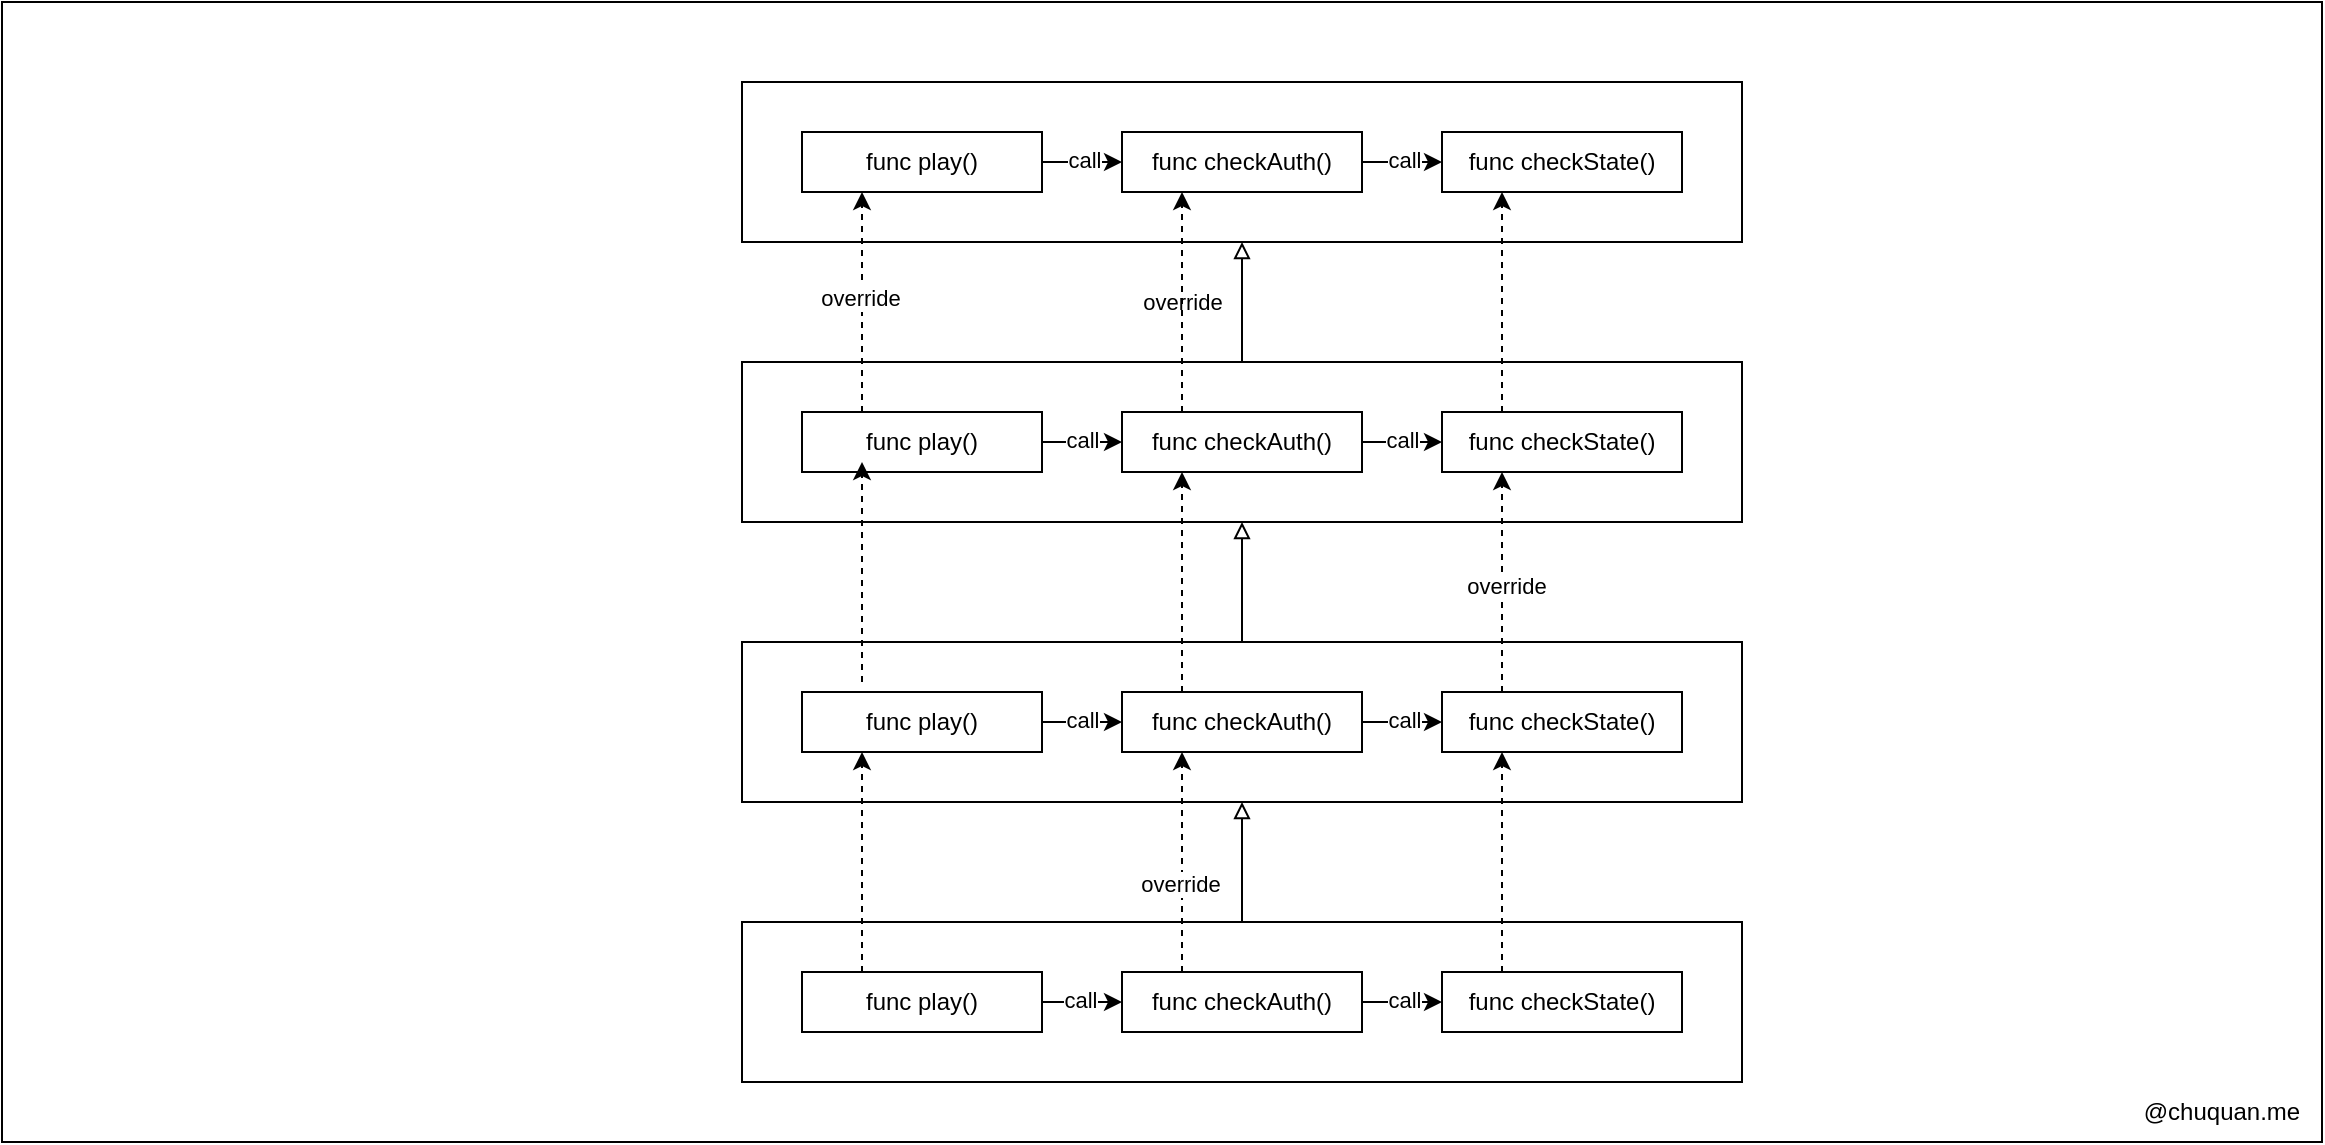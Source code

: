 <mxfile version="25.0.0">
  <diagram name="第 1 页" id="bqa-2jn6L2pMU1p-Z32V">
    <mxGraphModel dx="1930" dy="585" grid="1" gridSize="10" guides="1" tooltips="1" connect="1" arrows="1" fold="1" page="1" pageScale="1" pageWidth="827" pageHeight="1169" math="0" shadow="0">
      <root>
        <mxCell id="0" />
        <mxCell id="1" parent="0" />
        <mxCell id="6IuPJA_XsHMa66Y-vptG-59" value="" style="rounded=0;whiteSpace=wrap;html=1;fillColor=none;" vertex="1" parent="1">
          <mxGeometry x="-200" y="160" width="1160" height="570" as="geometry" />
        </mxCell>
        <mxCell id="6IuPJA_XsHMa66Y-vptG-39" style="edgeStyle=orthogonalEdgeStyle;rounded=0;orthogonalLoop=1;jettySize=auto;html=1;entryX=0.5;entryY=1;entryDx=0;entryDy=0;endArrow=block;endFill=0;" edge="1" parent="1" source="6IuPJA_XsHMa66Y-vptG-8" target="6IuPJA_XsHMa66Y-vptG-21">
          <mxGeometry relative="1" as="geometry" />
        </mxCell>
        <mxCell id="6IuPJA_XsHMa66Y-vptG-8" value="" style="rounded=0;whiteSpace=wrap;html=1;fillColor=none;" vertex="1" parent="1">
          <mxGeometry x="170" y="340" width="500" height="80" as="geometry" />
        </mxCell>
        <mxCell id="6IuPJA_XsHMa66Y-vptG-6" style="edgeStyle=orthogonalEdgeStyle;rounded=0;orthogonalLoop=1;jettySize=auto;html=1;entryX=0;entryY=0.5;entryDx=0;entryDy=0;" edge="1" parent="1" source="6IuPJA_XsHMa66Y-vptG-2" target="6IuPJA_XsHMa66Y-vptG-4">
          <mxGeometry relative="1" as="geometry" />
        </mxCell>
        <mxCell id="6IuPJA_XsHMa66Y-vptG-61" value="call" style="edgeLabel;html=1;align=center;verticalAlign=middle;resizable=0;points=[];" vertex="1" connectable="0" parent="6IuPJA_XsHMa66Y-vptG-6">
          <mxGeometry y="-2" relative="1" as="geometry">
            <mxPoint y="-3" as="offset" />
          </mxGeometry>
        </mxCell>
        <mxCell id="6IuPJA_XsHMa66Y-vptG-2" value="func play()" style="rounded=0;whiteSpace=wrap;html=1;" vertex="1" parent="1">
          <mxGeometry x="200" y="365" width="120" height="30" as="geometry" />
        </mxCell>
        <mxCell id="6IuPJA_XsHMa66Y-vptG-7" style="edgeStyle=orthogonalEdgeStyle;rounded=0;orthogonalLoop=1;jettySize=auto;html=1;entryX=0;entryY=0.5;entryDx=0;entryDy=0;" edge="1" parent="1" source="6IuPJA_XsHMa66Y-vptG-4" target="6IuPJA_XsHMa66Y-vptG-5">
          <mxGeometry relative="1" as="geometry" />
        </mxCell>
        <mxCell id="6IuPJA_XsHMa66Y-vptG-64" value="call" style="edgeLabel;html=1;align=center;verticalAlign=middle;resizable=0;points=[];" vertex="1" connectable="0" parent="6IuPJA_XsHMa66Y-vptG-7">
          <mxGeometry x="0.04" y="-2" relative="1" as="geometry">
            <mxPoint x="-1" y="-3" as="offset" />
          </mxGeometry>
        </mxCell>
        <mxCell id="6IuPJA_XsHMa66Y-vptG-4" value="func checkAuth()" style="rounded=0;whiteSpace=wrap;html=1;" vertex="1" parent="1">
          <mxGeometry x="360" y="365" width="120" height="30" as="geometry" />
        </mxCell>
        <mxCell id="6IuPJA_XsHMa66Y-vptG-42" style="edgeStyle=orthogonalEdgeStyle;rounded=0;orthogonalLoop=1;jettySize=auto;html=1;dashed=1;" edge="1" parent="1" source="6IuPJA_XsHMa66Y-vptG-5" target="6IuPJA_XsHMa66Y-vptG-26">
          <mxGeometry relative="1" as="geometry">
            <Array as="points">
              <mxPoint x="550" y="320" />
              <mxPoint x="550" y="320" />
            </Array>
          </mxGeometry>
        </mxCell>
        <mxCell id="6IuPJA_XsHMa66Y-vptG-5" value="func checkState()" style="rounded=0;whiteSpace=wrap;html=1;" vertex="1" parent="1">
          <mxGeometry x="520" y="365" width="120" height="30" as="geometry" />
        </mxCell>
        <mxCell id="6IuPJA_XsHMa66Y-vptG-21" value="" style="rounded=0;whiteSpace=wrap;html=1;fillColor=none;" vertex="1" parent="1">
          <mxGeometry x="170" y="200" width="500" height="80" as="geometry" />
        </mxCell>
        <mxCell id="6IuPJA_XsHMa66Y-vptG-22" style="edgeStyle=orthogonalEdgeStyle;rounded=0;orthogonalLoop=1;jettySize=auto;html=1;entryX=0;entryY=0.5;entryDx=0;entryDy=0;" edge="1" source="6IuPJA_XsHMa66Y-vptG-23" target="6IuPJA_XsHMa66Y-vptG-25" parent="1">
          <mxGeometry relative="1" as="geometry" />
        </mxCell>
        <mxCell id="6IuPJA_XsHMa66Y-vptG-66" value="call" style="edgeLabel;html=1;align=center;verticalAlign=middle;resizable=0;points=[];" vertex="1" connectable="0" parent="6IuPJA_XsHMa66Y-vptG-22">
          <mxGeometry x="0.187" y="-1" relative="1" as="geometry">
            <mxPoint x="-3" y="-2" as="offset" />
          </mxGeometry>
        </mxCell>
        <mxCell id="6IuPJA_XsHMa66Y-vptG-23" value="func play()" style="rounded=0;whiteSpace=wrap;html=1;" vertex="1" parent="1">
          <mxGeometry x="200" y="225" width="120" height="30" as="geometry" />
        </mxCell>
        <mxCell id="6IuPJA_XsHMa66Y-vptG-24" style="edgeStyle=orthogonalEdgeStyle;rounded=0;orthogonalLoop=1;jettySize=auto;html=1;entryX=0;entryY=0.5;entryDx=0;entryDy=0;" edge="1" source="6IuPJA_XsHMa66Y-vptG-25" target="6IuPJA_XsHMa66Y-vptG-26" parent="1">
          <mxGeometry relative="1" as="geometry" />
        </mxCell>
        <mxCell id="6IuPJA_XsHMa66Y-vptG-65" value="call" style="edgeLabel;html=1;align=center;verticalAlign=middle;resizable=0;points=[];" vertex="1" connectable="0" parent="6IuPJA_XsHMa66Y-vptG-24">
          <mxGeometry x="0.138" relative="1" as="geometry">
            <mxPoint x="-2" y="-1" as="offset" />
          </mxGeometry>
        </mxCell>
        <mxCell id="6IuPJA_XsHMa66Y-vptG-25" value="func checkAuth()" style="rounded=0;whiteSpace=wrap;html=1;" vertex="1" parent="1">
          <mxGeometry x="360" y="225" width="120" height="30" as="geometry" />
        </mxCell>
        <mxCell id="6IuPJA_XsHMa66Y-vptG-26" value="func checkState()" style="rounded=0;whiteSpace=wrap;html=1;" vertex="1" parent="1">
          <mxGeometry x="520" y="225" width="120" height="30" as="geometry" />
        </mxCell>
        <mxCell id="6IuPJA_XsHMa66Y-vptG-40" style="edgeStyle=orthogonalEdgeStyle;rounded=0;orthogonalLoop=1;jettySize=auto;html=1;endArrow=block;endFill=0;" edge="1" parent="1" source="6IuPJA_XsHMa66Y-vptG-27" target="6IuPJA_XsHMa66Y-vptG-8">
          <mxGeometry relative="1" as="geometry" />
        </mxCell>
        <mxCell id="6IuPJA_XsHMa66Y-vptG-27" value="" style="rounded=0;whiteSpace=wrap;html=1;fillColor=none;" vertex="1" parent="1">
          <mxGeometry x="170" y="480" width="500" height="80" as="geometry" />
        </mxCell>
        <mxCell id="6IuPJA_XsHMa66Y-vptG-28" style="edgeStyle=orthogonalEdgeStyle;rounded=0;orthogonalLoop=1;jettySize=auto;html=1;entryX=0;entryY=0.5;entryDx=0;entryDy=0;" edge="1" source="6IuPJA_XsHMa66Y-vptG-29" target="6IuPJA_XsHMa66Y-vptG-31" parent="1">
          <mxGeometry relative="1" as="geometry" />
        </mxCell>
        <mxCell id="6IuPJA_XsHMa66Y-vptG-62" value="call" style="edgeLabel;html=1;align=center;verticalAlign=middle;resizable=0;points=[];" vertex="1" connectable="0" parent="6IuPJA_XsHMa66Y-vptG-28">
          <mxGeometry x="-0.009" relative="1" as="geometry">
            <mxPoint y="-1" as="offset" />
          </mxGeometry>
        </mxCell>
        <mxCell id="6IuPJA_XsHMa66Y-vptG-47" style="edgeStyle=orthogonalEdgeStyle;rounded=0;orthogonalLoop=1;jettySize=auto;html=1;dashed=1;" edge="1" parent="1">
          <mxGeometry relative="1" as="geometry">
            <mxPoint x="230" y="365" as="sourcePoint" />
            <mxPoint x="230" y="255" as="targetPoint" />
          </mxGeometry>
        </mxCell>
        <mxCell id="6IuPJA_XsHMa66Y-vptG-51" value="override" style="edgeLabel;html=1;align=center;verticalAlign=middle;resizable=0;points=[];" vertex="1" connectable="0" parent="6IuPJA_XsHMa66Y-vptG-47">
          <mxGeometry x="0.036" y="1" relative="1" as="geometry">
            <mxPoint as="offset" />
          </mxGeometry>
        </mxCell>
        <mxCell id="6IuPJA_XsHMa66Y-vptG-52" value="override" style="edgeLabel;html=1;align=center;verticalAlign=middle;resizable=0;points=[];" vertex="1" connectable="0" parent="6IuPJA_XsHMa66Y-vptG-47">
          <mxGeometry x="0.036" y="1" relative="1" as="geometry">
            <mxPoint x="161" y="2" as="offset" />
          </mxGeometry>
        </mxCell>
        <mxCell id="6IuPJA_XsHMa66Y-vptG-29" value="func play()" style="rounded=0;whiteSpace=wrap;html=1;" vertex="1" parent="1">
          <mxGeometry x="200" y="505" width="120" height="30" as="geometry" />
        </mxCell>
        <mxCell id="6IuPJA_XsHMa66Y-vptG-30" style="edgeStyle=orthogonalEdgeStyle;rounded=0;orthogonalLoop=1;jettySize=auto;html=1;entryX=0;entryY=0.5;entryDx=0;entryDy=0;" edge="1" source="6IuPJA_XsHMa66Y-vptG-31" target="6IuPJA_XsHMa66Y-vptG-32" parent="1">
          <mxGeometry relative="1" as="geometry" />
        </mxCell>
        <mxCell id="6IuPJA_XsHMa66Y-vptG-63" value="call" style="edgeLabel;html=1;align=center;verticalAlign=middle;resizable=0;points=[];" vertex="1" connectable="0" parent="6IuPJA_XsHMa66Y-vptG-30">
          <mxGeometry x="0.089" relative="1" as="geometry">
            <mxPoint x="-1" y="-1" as="offset" />
          </mxGeometry>
        </mxCell>
        <mxCell id="6IuPJA_XsHMa66Y-vptG-45" style="edgeStyle=orthogonalEdgeStyle;rounded=0;orthogonalLoop=1;jettySize=auto;html=1;entryX=0.25;entryY=1;entryDx=0;entryDy=0;dashed=1;" edge="1" parent="1" source="6IuPJA_XsHMa66Y-vptG-31" target="6IuPJA_XsHMa66Y-vptG-4">
          <mxGeometry relative="1" as="geometry">
            <Array as="points">
              <mxPoint x="390" y="480" />
              <mxPoint x="390" y="480" />
            </Array>
          </mxGeometry>
        </mxCell>
        <mxCell id="6IuPJA_XsHMa66Y-vptG-31" value="func checkAuth()" style="rounded=0;whiteSpace=wrap;html=1;" vertex="1" parent="1">
          <mxGeometry x="360" y="505" width="120" height="30" as="geometry" />
        </mxCell>
        <mxCell id="6IuPJA_XsHMa66Y-vptG-57" style="edgeStyle=orthogonalEdgeStyle;rounded=0;orthogonalLoop=1;jettySize=auto;html=1;entryX=0.25;entryY=1;entryDx=0;entryDy=0;dashed=1;" edge="1" parent="1" source="6IuPJA_XsHMa66Y-vptG-32" target="6IuPJA_XsHMa66Y-vptG-5">
          <mxGeometry relative="1" as="geometry">
            <Array as="points">
              <mxPoint x="550" y="480" />
              <mxPoint x="550" y="480" />
            </Array>
          </mxGeometry>
        </mxCell>
        <mxCell id="6IuPJA_XsHMa66Y-vptG-58" value="override" style="edgeLabel;html=1;align=center;verticalAlign=middle;resizable=0;points=[];" vertex="1" connectable="0" parent="6IuPJA_XsHMa66Y-vptG-57">
          <mxGeometry x="-0.036" y="-2" relative="1" as="geometry">
            <mxPoint as="offset" />
          </mxGeometry>
        </mxCell>
        <mxCell id="6IuPJA_XsHMa66Y-vptG-32" value="func checkState()" style="rounded=0;whiteSpace=wrap;html=1;" vertex="1" parent="1">
          <mxGeometry x="520" y="505" width="120" height="30" as="geometry" />
        </mxCell>
        <mxCell id="6IuPJA_XsHMa66Y-vptG-41" style="edgeStyle=orthogonalEdgeStyle;rounded=0;orthogonalLoop=1;jettySize=auto;html=1;entryX=0.5;entryY=1;entryDx=0;entryDy=0;endArrow=block;endFill=0;" edge="1" parent="1" source="6IuPJA_XsHMa66Y-vptG-33" target="6IuPJA_XsHMa66Y-vptG-27">
          <mxGeometry relative="1" as="geometry" />
        </mxCell>
        <mxCell id="6IuPJA_XsHMa66Y-vptG-33" value="" style="rounded=0;whiteSpace=wrap;html=1;fillColor=none;" vertex="1" parent="1">
          <mxGeometry x="170" y="620" width="500" height="80" as="geometry" />
        </mxCell>
        <mxCell id="6IuPJA_XsHMa66Y-vptG-34" style="edgeStyle=orthogonalEdgeStyle;rounded=0;orthogonalLoop=1;jettySize=auto;html=1;entryX=0;entryY=0.5;entryDx=0;entryDy=0;" edge="1" source="6IuPJA_XsHMa66Y-vptG-35" target="6IuPJA_XsHMa66Y-vptG-37" parent="1">
          <mxGeometry relative="1" as="geometry" />
        </mxCell>
        <mxCell id="6IuPJA_XsHMa66Y-vptG-67" value="call" style="edgeLabel;html=1;align=center;verticalAlign=middle;resizable=0;points=[];" vertex="1" connectable="0" parent="6IuPJA_XsHMa66Y-vptG-34">
          <mxGeometry x="0.15" relative="1" as="geometry">
            <mxPoint x="-4" y="-1" as="offset" />
          </mxGeometry>
        </mxCell>
        <mxCell id="6IuPJA_XsHMa66Y-vptG-46" style="edgeStyle=orthogonalEdgeStyle;rounded=0;orthogonalLoop=1;jettySize=auto;html=1;dashed=1;" edge="1" parent="1">
          <mxGeometry relative="1" as="geometry">
            <mxPoint x="230" y="645" as="sourcePoint" />
            <mxPoint x="230" y="535" as="targetPoint" />
          </mxGeometry>
        </mxCell>
        <mxCell id="6IuPJA_XsHMa66Y-vptG-35" value="func play()" style="rounded=0;whiteSpace=wrap;html=1;" vertex="1" parent="1">
          <mxGeometry x="200" y="645" width="120" height="30" as="geometry" />
        </mxCell>
        <mxCell id="6IuPJA_XsHMa66Y-vptG-36" style="edgeStyle=orthogonalEdgeStyle;rounded=0;orthogonalLoop=1;jettySize=auto;html=1;entryX=0;entryY=0.5;entryDx=0;entryDy=0;" edge="1" source="6IuPJA_XsHMa66Y-vptG-37" target="6IuPJA_XsHMa66Y-vptG-38" parent="1">
          <mxGeometry relative="1" as="geometry" />
        </mxCell>
        <mxCell id="6IuPJA_XsHMa66Y-vptG-68" value="call" style="edgeLabel;html=1;align=center;verticalAlign=middle;resizable=0;points=[];" vertex="1" connectable="0" parent="6IuPJA_XsHMa66Y-vptG-36">
          <mxGeometry x="0.317" relative="1" as="geometry">
            <mxPoint x="-6" y="-1" as="offset" />
          </mxGeometry>
        </mxCell>
        <mxCell id="6IuPJA_XsHMa66Y-vptG-37" value="func checkAuth()" style="rounded=0;whiteSpace=wrap;html=1;" vertex="1" parent="1">
          <mxGeometry x="360" y="645" width="120" height="30" as="geometry" />
        </mxCell>
        <mxCell id="6IuPJA_XsHMa66Y-vptG-43" style="edgeStyle=orthogonalEdgeStyle;rounded=0;orthogonalLoop=1;jettySize=auto;html=1;dashed=1;" edge="1" parent="1" source="6IuPJA_XsHMa66Y-vptG-38" target="6IuPJA_XsHMa66Y-vptG-32">
          <mxGeometry relative="1" as="geometry">
            <Array as="points">
              <mxPoint x="550" y="590" />
              <mxPoint x="550" y="590" />
            </Array>
          </mxGeometry>
        </mxCell>
        <mxCell id="6IuPJA_XsHMa66Y-vptG-38" value="func checkState()" style="rounded=0;whiteSpace=wrap;html=1;" vertex="1" parent="1">
          <mxGeometry x="520" y="645" width="120" height="30" as="geometry" />
        </mxCell>
        <mxCell id="6IuPJA_XsHMa66Y-vptG-48" style="edgeStyle=orthogonalEdgeStyle;rounded=0;orthogonalLoop=1;jettySize=auto;html=1;dashed=1;" edge="1" parent="1">
          <mxGeometry relative="1" as="geometry">
            <mxPoint x="230" y="500" as="sourcePoint" />
            <mxPoint x="230" y="390" as="targetPoint" />
          </mxGeometry>
        </mxCell>
        <mxCell id="6IuPJA_XsHMa66Y-vptG-49" style="edgeStyle=orthogonalEdgeStyle;rounded=0;orthogonalLoop=1;jettySize=auto;html=1;entryX=0.25;entryY=1;entryDx=0;entryDy=0;dashed=1;" edge="1" parent="1">
          <mxGeometry relative="1" as="geometry">
            <mxPoint x="390" y="365" as="sourcePoint" />
            <mxPoint x="390" y="255" as="targetPoint" />
            <Array as="points">
              <mxPoint x="390" y="340" />
              <mxPoint x="390" y="340" />
            </Array>
          </mxGeometry>
        </mxCell>
        <mxCell id="6IuPJA_XsHMa66Y-vptG-53" style="edgeStyle=orthogonalEdgeStyle;rounded=0;orthogonalLoop=1;jettySize=auto;html=1;entryX=0.25;entryY=1;entryDx=0;entryDy=0;dashed=1;" edge="1" parent="1">
          <mxGeometry relative="1" as="geometry">
            <mxPoint x="390" y="645" as="sourcePoint" />
            <mxPoint x="390" y="535" as="targetPoint" />
            <Array as="points">
              <mxPoint x="390" y="620" />
              <mxPoint x="390" y="620" />
            </Array>
          </mxGeometry>
        </mxCell>
        <mxCell id="6IuPJA_XsHMa66Y-vptG-54" value="override" style="edgeLabel;html=1;align=center;verticalAlign=middle;resizable=0;points=[];" vertex="1" connectable="0" parent="6IuPJA_XsHMa66Y-vptG-53">
          <mxGeometry x="-0.2" y="1" relative="1" as="geometry">
            <mxPoint as="offset" />
          </mxGeometry>
        </mxCell>
        <mxCell id="6IuPJA_XsHMa66Y-vptG-60" value="@chuquan.me" style="text;html=1;align=center;verticalAlign=middle;whiteSpace=wrap;rounded=0;" vertex="1" parent="1">
          <mxGeometry x="860" y="700" width="100" height="30" as="geometry" />
        </mxCell>
      </root>
    </mxGraphModel>
  </diagram>
</mxfile>
